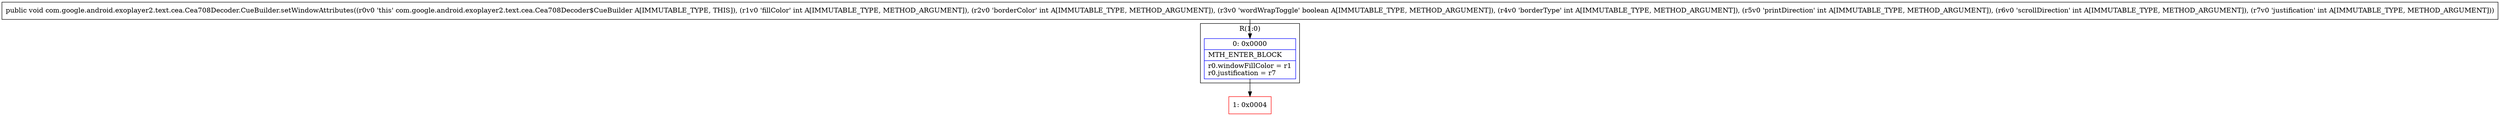 digraph "CFG forcom.google.android.exoplayer2.text.cea.Cea708Decoder.CueBuilder.setWindowAttributes(IIZIIII)V" {
subgraph cluster_Region_623979599 {
label = "R(1:0)";
node [shape=record,color=blue];
Node_0 [shape=record,label="{0\:\ 0x0000|MTH_ENTER_BLOCK\l|r0.windowFillColor = r1\lr0.justification = r7\l}"];
}
Node_1 [shape=record,color=red,label="{1\:\ 0x0004}"];
MethodNode[shape=record,label="{public void com.google.android.exoplayer2.text.cea.Cea708Decoder.CueBuilder.setWindowAttributes((r0v0 'this' com.google.android.exoplayer2.text.cea.Cea708Decoder$CueBuilder A[IMMUTABLE_TYPE, THIS]), (r1v0 'fillColor' int A[IMMUTABLE_TYPE, METHOD_ARGUMENT]), (r2v0 'borderColor' int A[IMMUTABLE_TYPE, METHOD_ARGUMENT]), (r3v0 'wordWrapToggle' boolean A[IMMUTABLE_TYPE, METHOD_ARGUMENT]), (r4v0 'borderType' int A[IMMUTABLE_TYPE, METHOD_ARGUMENT]), (r5v0 'printDirection' int A[IMMUTABLE_TYPE, METHOD_ARGUMENT]), (r6v0 'scrollDirection' int A[IMMUTABLE_TYPE, METHOD_ARGUMENT]), (r7v0 'justification' int A[IMMUTABLE_TYPE, METHOD_ARGUMENT])) }"];
MethodNode -> Node_0;
Node_0 -> Node_1;
}

